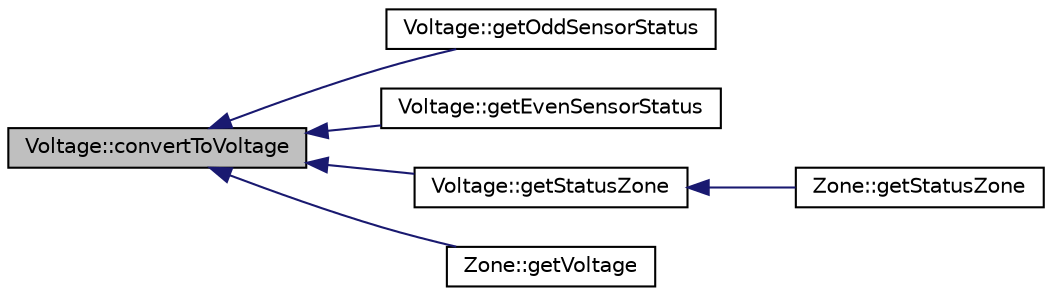 digraph "Voltage::convertToVoltage"
{
  edge [fontname="Helvetica",fontsize="10",labelfontname="Helvetica",labelfontsize="10"];
  node [fontname="Helvetica",fontsize="10",shape=record];
  rankdir="LR";
  Node3 [label="Voltage::convertToVoltage",height=0.2,width=0.4,color="black", fillcolor="grey75", style="filled", fontcolor="black"];
  Node3 -> Node4 [dir="back",color="midnightblue",fontsize="10",style="solid",fontname="Helvetica"];
  Node4 [label="Voltage::getOddSensorStatus",height=0.2,width=0.4,color="black", fillcolor="white", style="filled",URL="$class_voltage.html#a9311437a93707a3b2018104889e45571",tooltip="Get the Odd Sensor Status object. "];
  Node3 -> Node5 [dir="back",color="midnightblue",fontsize="10",style="solid",fontname="Helvetica"];
  Node5 [label="Voltage::getEvenSensorStatus",height=0.2,width=0.4,color="black", fillcolor="white", style="filled",URL="$class_voltage.html#aae85c032af19c287895141141232a76a",tooltip="Get the Even Sensor Status object. "];
  Node3 -> Node6 [dir="back",color="midnightblue",fontsize="10",style="solid",fontname="Helvetica"];
  Node6 [label="Voltage::getStatusZone",height=0.2,width=0.4,color="black", fillcolor="white", style="filled",URL="$class_voltage.html#a2ecf82e0a086bada8bc84b32751b2d5a",tooltip="Get the Status Zone object. "];
  Node6 -> Node7 [dir="back",color="midnightblue",fontsize="10",style="solid",fontname="Helvetica"];
  Node7 [label="Zone::getStatusZone",height=0.2,width=0.4,color="black", fillcolor="white", style="filled",URL="$class_zone.html#a26da79be2c787070436e1c42de6f7d22",tooltip="Get the Status Zone object. "];
  Node3 -> Node8 [dir="back",color="midnightblue",fontsize="10",style="solid",fontname="Helvetica"];
  Node8 [label="Zone::getVoltage",height=0.2,width=0.4,color="black", fillcolor="white", style="filled",URL="$class_zone.html#af02d8c37d6b0e859dd37a3814b880d27",tooltip="Get the Voltage object. "];
}
